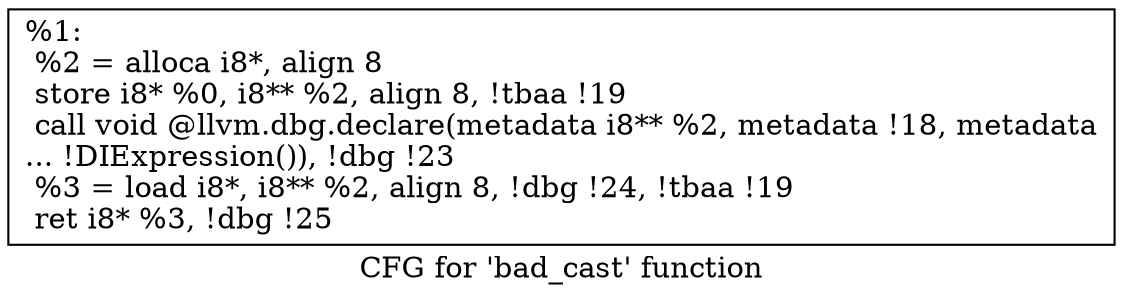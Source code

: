 digraph "CFG for 'bad_cast' function" {
	label="CFG for 'bad_cast' function";

	Node0x11941e0 [shape=record,label="{%1:\l  %2 = alloca i8*, align 8\l  store i8* %0, i8** %2, align 8, !tbaa !19\l  call void @llvm.dbg.declare(metadata i8** %2, metadata !18, metadata\l... !DIExpression()), !dbg !23\l  %3 = load i8*, i8** %2, align 8, !dbg !24, !tbaa !19\l  ret i8* %3, !dbg !25\l}"];
}
